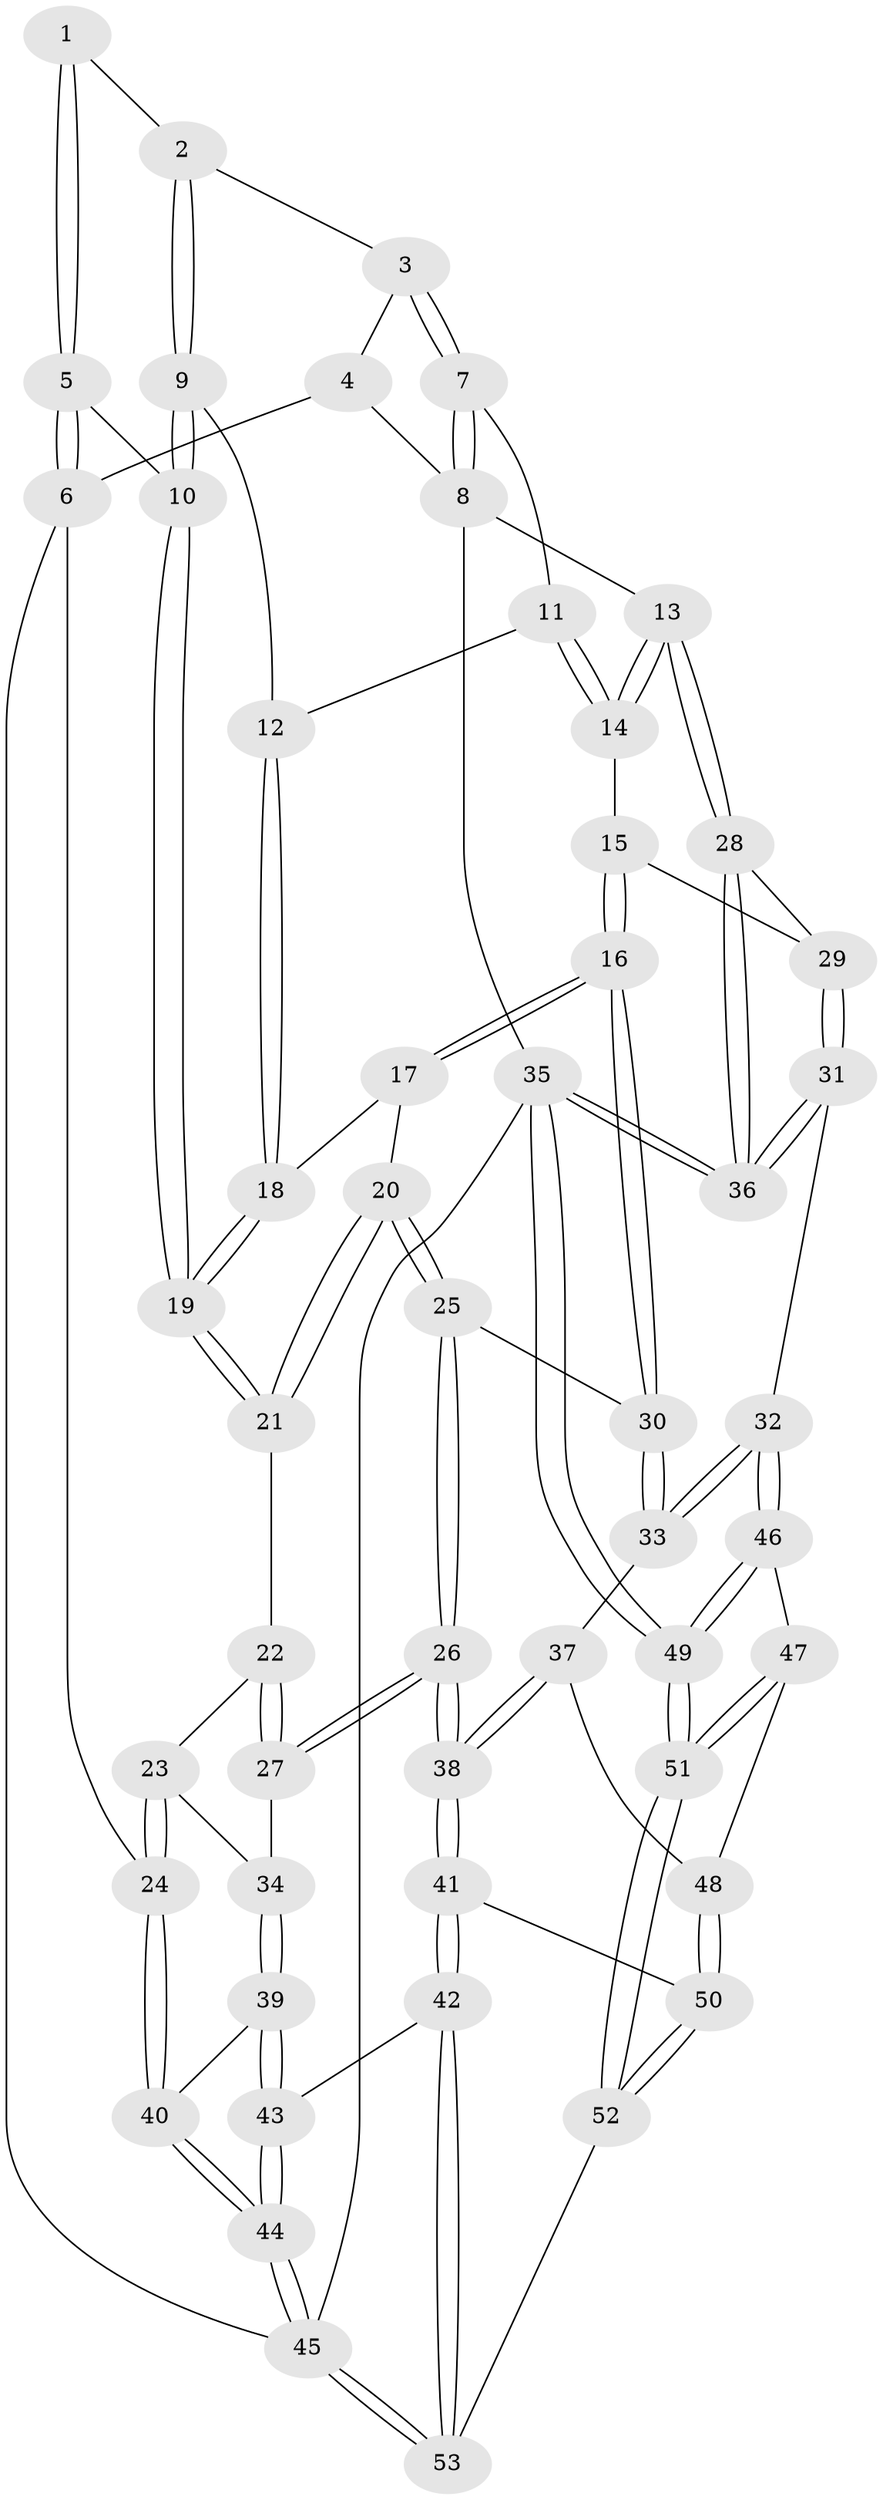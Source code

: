 // coarse degree distribution, {3: 0.625, 4: 0.34375, 6: 0.03125}
// Generated by graph-tools (version 1.1) at 2025/38/03/04/25 23:38:29]
// undirected, 53 vertices, 129 edges
graph export_dot {
  node [color=gray90,style=filled];
  1 [pos="+0.07391603921241477+0.061743758895340214"];
  2 [pos="+0.333357513233298+0.055565811652718095"];
  3 [pos="+0.41952806522286834+0"];
  4 [pos="+0.06562862988964294+0"];
  5 [pos="+0+0.2804307780023391"];
  6 [pos="+0+0.30603638256527965"];
  7 [pos="+0.8321892716528388+0"];
  8 [pos="+1+0"];
  9 [pos="+0.2928841870718017+0.23586824032039166"];
  10 [pos="+0.2787850861198442+0.27794901786880355"];
  11 [pos="+0.7334451001549587+0.1343760242307678"];
  12 [pos="+0.7020196266824104+0.187870209499004"];
  13 [pos="+1+0.3746341943559502"];
  14 [pos="+0.8632850752748947+0.4381304439362391"];
  15 [pos="+0.7561940897060041+0.5091254372472271"];
  16 [pos="+0.722905668753185+0.5115420293124536"];
  17 [pos="+0.6726751326875464+0.4010562769176442"];
  18 [pos="+0.6509121545817887+0.2971560643319897"];
  19 [pos="+0.3403111414067973+0.3809257457998851"];
  20 [pos="+0.4426382010855558+0.5167434371180378"];
  21 [pos="+0.3414134035182924+0.42557619205412156"];
  22 [pos="+0.3286602398622732+0.4416382847276244"];
  23 [pos="+0.21412315364591547+0.5435020035226822"];
  24 [pos="+0+0.5878865109414281"];
  25 [pos="+0.44700231268628443+0.5228954088441667"];
  26 [pos="+0.479501533828392+0.7697380299913135"];
  27 [pos="+0.34137725401019353+0.7085268348171098"];
  28 [pos="+1+0.523122749277904"];
  29 [pos="+0.8840034811403295+0.5907195047035513"];
  30 [pos="+0.6895778887019364+0.5686319953853077"];
  31 [pos="+0.8525897623376685+0.7442803197985972"];
  32 [pos="+0.8110825031664325+0.7786824235831151"];
  33 [pos="+0.6754381655092578+0.7082819190360471"];
  34 [pos="+0.24857962948927773+0.7056768669415401"];
  35 [pos="+1+1"];
  36 [pos="+1+0.6680254752640877"];
  37 [pos="+0.6058968765563926+0.7466288660159826"];
  38 [pos="+0.49573583551700456+0.7919386953644009"];
  39 [pos="+0.15688296466198923+0.8036813711061327"];
  40 [pos="+0+0.6041672669379257"];
  41 [pos="+0.47794387880879874+0.8542557184758026"];
  42 [pos="+0.3061934804734278+1"];
  43 [pos="+0.1618882096509823+0.8205182826908483"];
  44 [pos="+0+1"];
  45 [pos="+0+1"];
  46 [pos="+0.8189408984488449+0.8058424386669343"];
  47 [pos="+0.7299371282893996+0.917188504445244"];
  48 [pos="+0.7027319993394574+0.9194451680889706"];
  49 [pos="+1+1"];
  50 [pos="+0.6542181905997185+0.943275806383255"];
  51 [pos="+0.8856897163269062+1"];
  52 [pos="+0.7257955737640073+1"];
  53 [pos="+0.29377982477212256+1"];
  1 -- 2;
  1 -- 5;
  1 -- 5;
  2 -- 3;
  2 -- 9;
  2 -- 9;
  3 -- 4;
  3 -- 7;
  3 -- 7;
  4 -- 6;
  4 -- 8;
  5 -- 6;
  5 -- 6;
  5 -- 10;
  6 -- 24;
  6 -- 45;
  7 -- 8;
  7 -- 8;
  7 -- 11;
  8 -- 13;
  8 -- 35;
  9 -- 10;
  9 -- 10;
  9 -- 12;
  10 -- 19;
  10 -- 19;
  11 -- 12;
  11 -- 14;
  11 -- 14;
  12 -- 18;
  12 -- 18;
  13 -- 14;
  13 -- 14;
  13 -- 28;
  13 -- 28;
  14 -- 15;
  15 -- 16;
  15 -- 16;
  15 -- 29;
  16 -- 17;
  16 -- 17;
  16 -- 30;
  16 -- 30;
  17 -- 18;
  17 -- 20;
  18 -- 19;
  18 -- 19;
  19 -- 21;
  19 -- 21;
  20 -- 21;
  20 -- 21;
  20 -- 25;
  20 -- 25;
  21 -- 22;
  22 -- 23;
  22 -- 27;
  22 -- 27;
  23 -- 24;
  23 -- 24;
  23 -- 34;
  24 -- 40;
  24 -- 40;
  25 -- 26;
  25 -- 26;
  25 -- 30;
  26 -- 27;
  26 -- 27;
  26 -- 38;
  26 -- 38;
  27 -- 34;
  28 -- 29;
  28 -- 36;
  28 -- 36;
  29 -- 31;
  29 -- 31;
  30 -- 33;
  30 -- 33;
  31 -- 32;
  31 -- 36;
  31 -- 36;
  32 -- 33;
  32 -- 33;
  32 -- 46;
  32 -- 46;
  33 -- 37;
  34 -- 39;
  34 -- 39;
  35 -- 36;
  35 -- 36;
  35 -- 49;
  35 -- 49;
  35 -- 45;
  37 -- 38;
  37 -- 38;
  37 -- 48;
  38 -- 41;
  38 -- 41;
  39 -- 40;
  39 -- 43;
  39 -- 43;
  40 -- 44;
  40 -- 44;
  41 -- 42;
  41 -- 42;
  41 -- 50;
  42 -- 43;
  42 -- 53;
  42 -- 53;
  43 -- 44;
  43 -- 44;
  44 -- 45;
  44 -- 45;
  45 -- 53;
  45 -- 53;
  46 -- 47;
  46 -- 49;
  46 -- 49;
  47 -- 48;
  47 -- 51;
  47 -- 51;
  48 -- 50;
  48 -- 50;
  49 -- 51;
  49 -- 51;
  50 -- 52;
  50 -- 52;
  51 -- 52;
  51 -- 52;
  52 -- 53;
}
